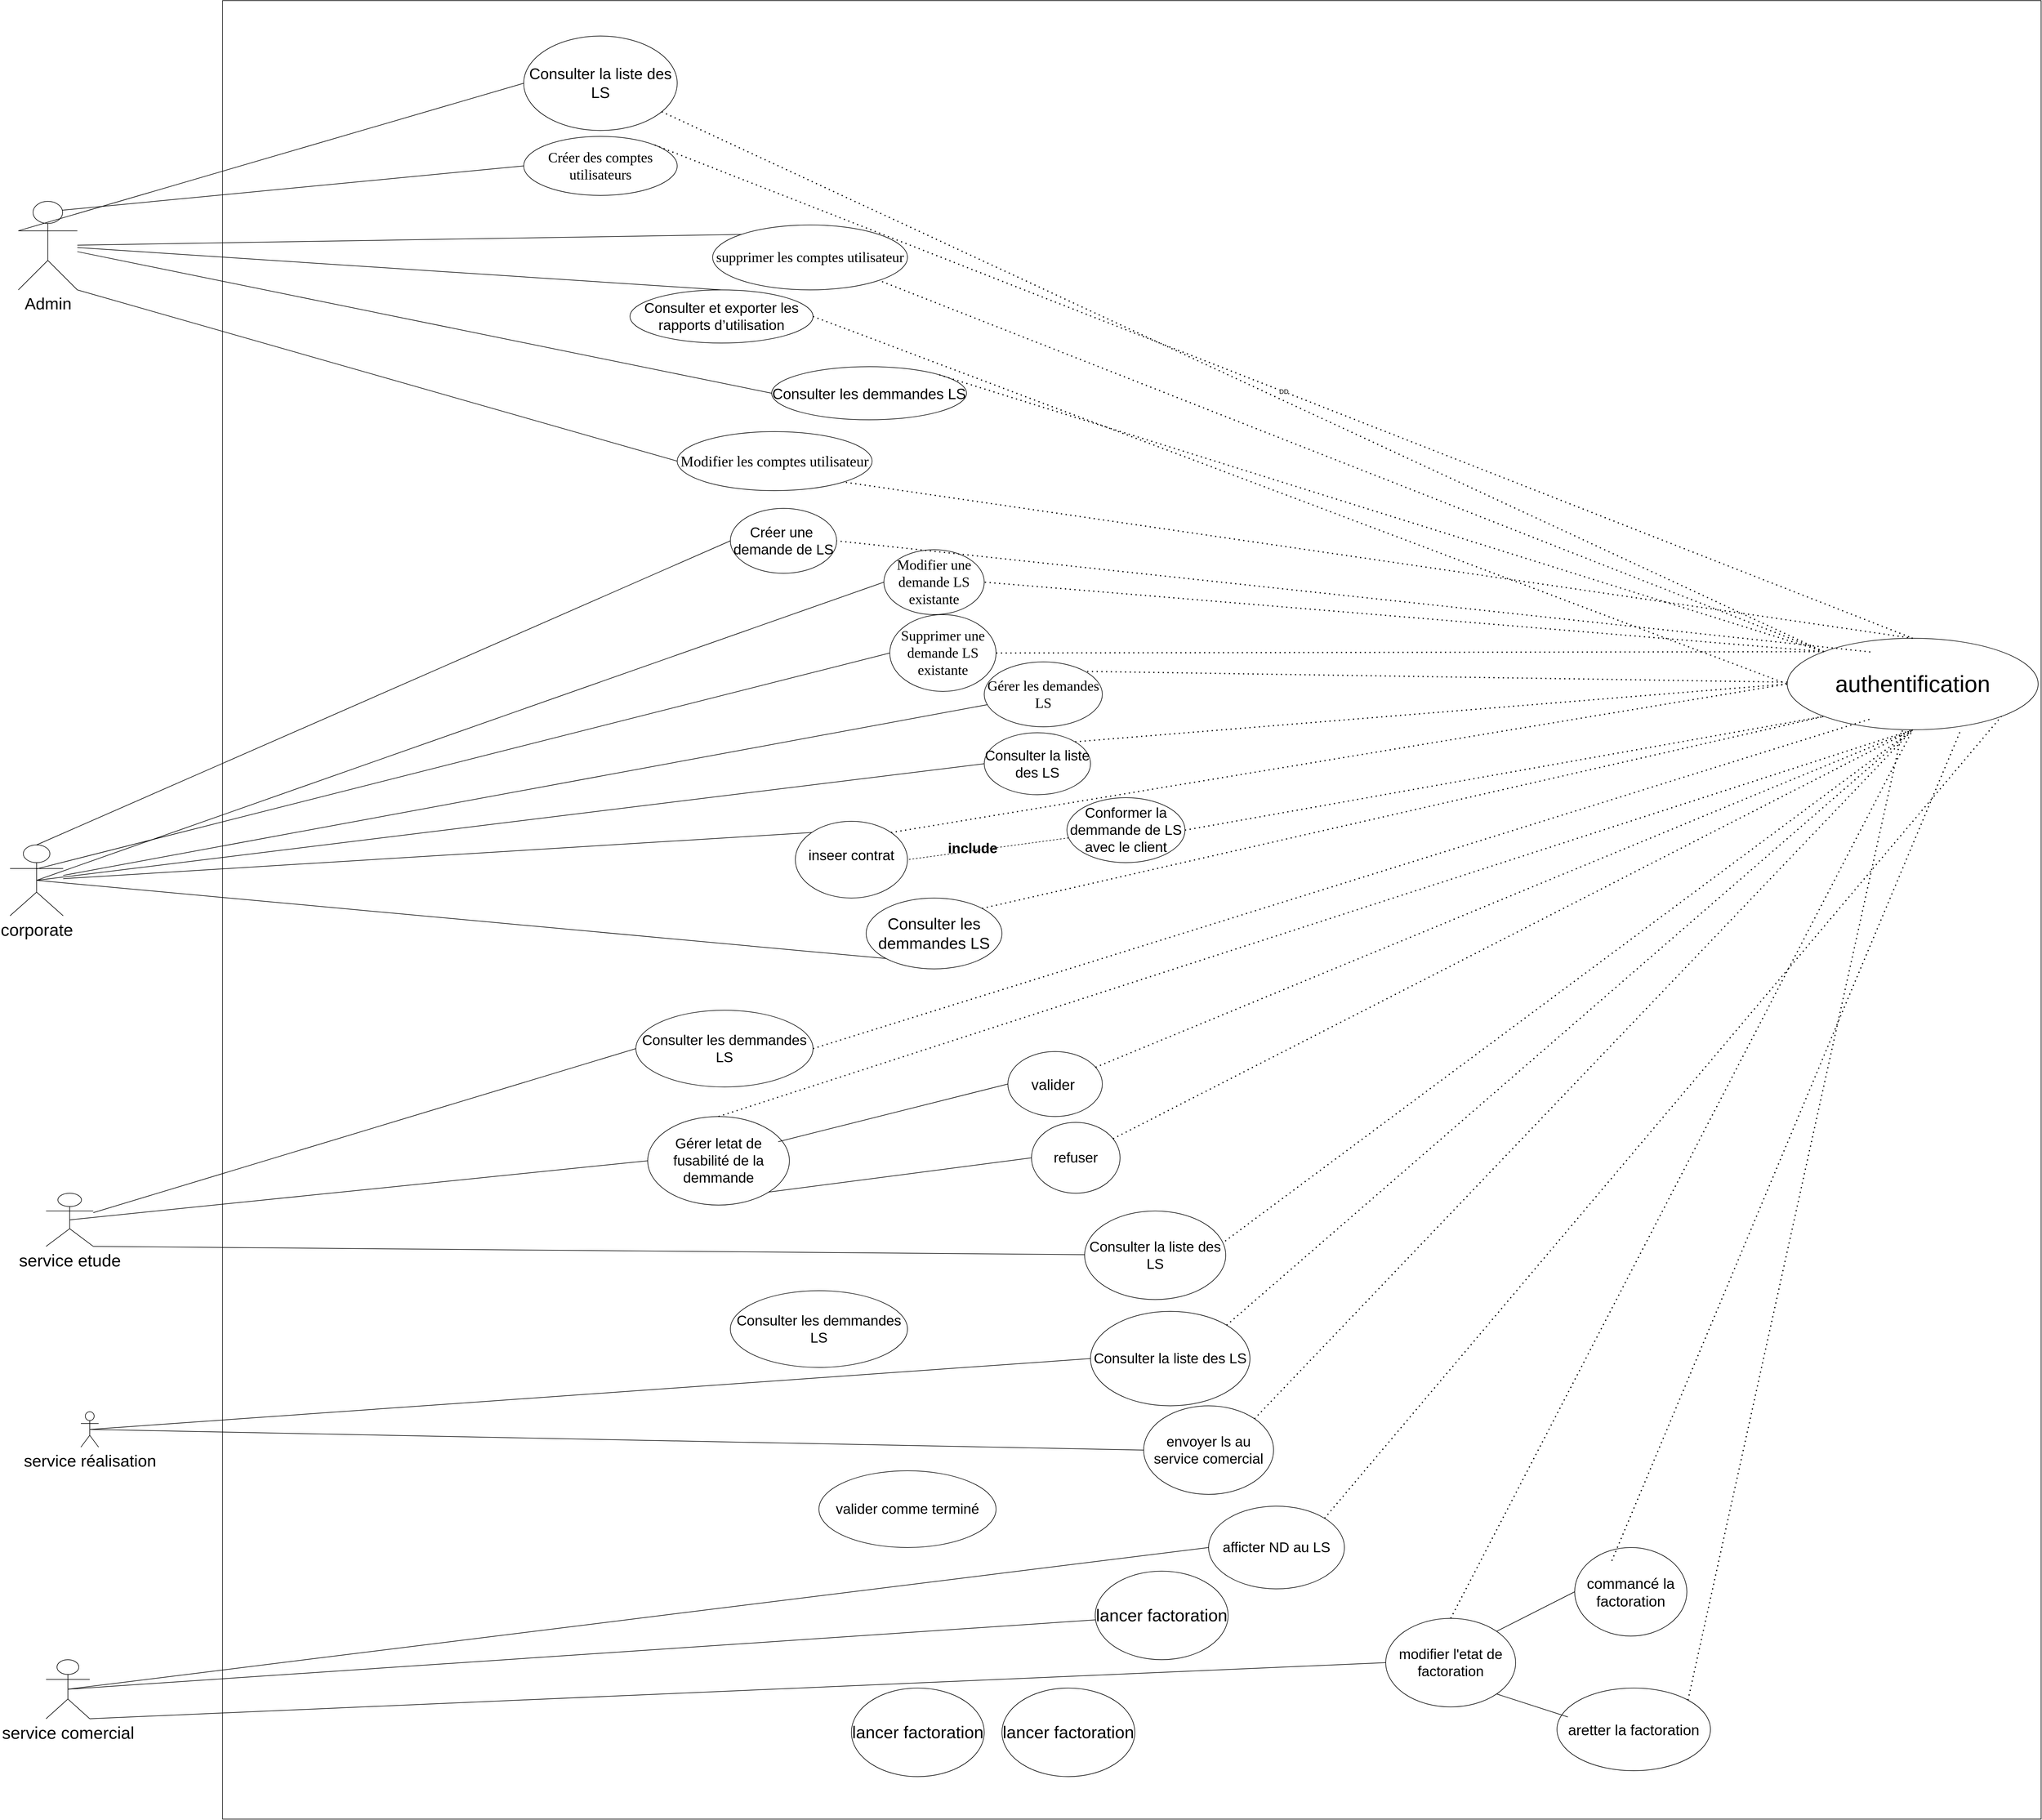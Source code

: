 <mxfile version="26.0.16">
  <diagram name="Page-1" id="A5Zg3xv37mGp3OrxOTRN">
    <mxGraphModel dx="5027" dy="3429" grid="1" gridSize="10" guides="1" tooltips="1" connect="1" arrows="1" fold="1" page="1" pageScale="1" pageWidth="827" pageHeight="1169" math="0" shadow="0">
      <root>
        <mxCell id="0" />
        <mxCell id="1" parent="0" />
        <mxCell id="xIapYy1KkTOoVHICdkQV-1" value="" style="whiteSpace=wrap;html=1;aspect=fixed;" vertex="1" parent="1">
          <mxGeometry x="-350" y="-660" width="3080" height="3080" as="geometry" />
        </mxCell>
        <mxCell id="xIapYy1KkTOoVHICdkQV-2" value="&lt;font style=&quot;font-size: 28px;&quot;&gt;Admin&lt;/font&gt;" style="shape=umlActor;verticalLabelPosition=bottom;verticalAlign=top;html=1;outlineConnect=0;" vertex="1" parent="1">
          <mxGeometry x="-696" y="-320" width="100" height="150" as="geometry" />
        </mxCell>
        <mxCell id="xIapYy1KkTOoVHICdkQV-3" value="&lt;span style=&quot;font-family: &amp;quot;Times New Roman&amp;quot;, serif;&quot;&gt;&lt;font style=&quot;font-size: 24px;&quot;&gt;Créer des comptes&lt;br&gt;utilisateurs&lt;/font&gt;&lt;/span&gt;" style="ellipse;whiteSpace=wrap;html=1;" vertex="1" parent="1">
          <mxGeometry x="160" y="-430" width="260" height="100" as="geometry" />
        </mxCell>
        <mxCell id="xIapYy1KkTOoVHICdkQV-4" value="&lt;span style=&quot;font-family: &amp;quot;Times New Roman&amp;quot;, serif;&quot;&gt;&lt;font style=&quot;font-size: 25px;&quot;&gt;Modifier les comptes utilisateur&lt;/font&gt;&lt;/span&gt;" style="ellipse;whiteSpace=wrap;html=1;" vertex="1" parent="1">
          <mxGeometry x="420" y="70" width="330" height="100" as="geometry" />
        </mxCell>
        <mxCell id="xIapYy1KkTOoVHICdkQV-5" value="&lt;font style=&quot;font-size: 27px;&quot;&gt;Consulter les demmandes LS&lt;/font&gt;" style="ellipse;whiteSpace=wrap;html=1;" vertex="1" parent="1">
          <mxGeometry x="740" y="860" width="230" height="120" as="geometry" />
        </mxCell>
        <mxCell id="xIapYy1KkTOoVHICdkQV-6" value="" style="endArrow=none;html=1;rounded=0;entryX=0;entryY=0.5;entryDx=0;entryDy=0;exitX=0.75;exitY=0.1;exitDx=0;exitDy=0;exitPerimeter=0;" edge="1" parent="1" source="xIapYy1KkTOoVHICdkQV-2" target="xIapYy1KkTOoVHICdkQV-3">
          <mxGeometry width="50" height="50" relative="1" as="geometry">
            <mxPoint x="90" y="70" as="sourcePoint" />
            <mxPoint x="140" y="20" as="targetPoint" />
          </mxGeometry>
        </mxCell>
        <mxCell id="xIapYy1KkTOoVHICdkQV-7" value="" style="endArrow=none;html=1;rounded=0;entryX=0;entryY=0.5;entryDx=0;entryDy=0;" edge="1" parent="1" source="xIapYy1KkTOoVHICdkQV-2" target="xIapYy1KkTOoVHICdkQV-60">
          <mxGeometry width="50" height="50" relative="1" as="geometry">
            <mxPoint x="90" y="80" as="sourcePoint" />
            <mxPoint x="140" y="30" as="targetPoint" />
            <Array as="points" />
          </mxGeometry>
        </mxCell>
        <mxCell id="xIapYy1KkTOoVHICdkQV-8" value="" style="endArrow=none;html=1;rounded=0;entryX=0;entryY=0.5;entryDx=0;entryDy=0;exitX=1;exitY=1;exitDx=0;exitDy=0;exitPerimeter=0;" edge="1" parent="1" source="xIapYy1KkTOoVHICdkQV-2" target="xIapYy1KkTOoVHICdkQV-4">
          <mxGeometry width="50" height="50" relative="1" as="geometry">
            <mxPoint x="90" y="100" as="sourcePoint" />
            <mxPoint x="140" y="50" as="targetPoint" />
          </mxGeometry>
        </mxCell>
        <mxCell id="xIapYy1KkTOoVHICdkQV-9" value="&lt;font style=&quot;font-size: 29px;&quot;&gt;corporate&lt;/font&gt;" style="shape=umlActor;verticalLabelPosition=bottom;verticalAlign=top;html=1;outlineConnect=0;" vertex="1" parent="1">
          <mxGeometry x="-710" y="770" width="90" height="120" as="geometry" />
        </mxCell>
        <mxCell id="xIapYy1KkTOoVHICdkQV-10" value="&lt;p class=&quot;MsoNormal&quot;&gt;&lt;font style=&quot;font-size: 24px;&quot;&gt;Créer une&amp;nbsp; demande de LS&lt;/font&gt;&lt;span style=&quot;font-size: 14pt;&quot;&gt;&lt;/span&gt;&lt;/p&gt;" style="ellipse;whiteSpace=wrap;html=1;" vertex="1" parent="1">
          <mxGeometry x="510" y="200" width="180" height="110" as="geometry" />
        </mxCell>
        <mxCell id="xIapYy1KkTOoVHICdkQV-11" value="&lt;p class=&quot;MsoNormal&quot;&gt;&lt;span style=&quot;font-family: &amp;quot;Times New Roman&amp;quot;, serif;&quot;&gt;&lt;font style=&quot;font-size: 24px;&quot;&gt;Modifier une demande LS existante&lt;/font&gt;&lt;/span&gt;&lt;/p&gt;" style="ellipse;whiteSpace=wrap;html=1;" vertex="1" parent="1">
          <mxGeometry x="770" y="270" width="170" height="110" as="geometry" />
        </mxCell>
        <mxCell id="xIapYy1KkTOoVHICdkQV-12" value="&lt;p class=&quot;MsoNormal&quot;&gt;&lt;span style=&quot;font-family: &amp;quot;Times New Roman&amp;quot;, serif;&quot;&gt;&lt;font style=&quot;font-size: 24px;&quot;&gt;Supprimer une demande LS existante&lt;/font&gt;&lt;/span&gt;&lt;/p&gt;" style="ellipse;whiteSpace=wrap;html=1;" vertex="1" parent="1">
          <mxGeometry x="780" y="380" width="180" height="130" as="geometry" />
        </mxCell>
        <mxCell id="xIapYy1KkTOoVHICdkQV-13" value="" style="endArrow=none;html=1;rounded=0;entryX=0;entryY=0.5;entryDx=0;entryDy=0;exitX=0.5;exitY=0;exitDx=0;exitDy=0;exitPerimeter=0;" edge="1" parent="1" source="xIapYy1KkTOoVHICdkQV-9" target="xIapYy1KkTOoVHICdkQV-10">
          <mxGeometry width="50" height="50" relative="1" as="geometry">
            <mxPoint x="70" y="-170" as="sourcePoint" />
            <mxPoint x="120" y="-220" as="targetPoint" />
          </mxGeometry>
        </mxCell>
        <mxCell id="xIapYy1KkTOoVHICdkQV-14" value="" style="endArrow=none;html=1;rounded=0;entryX=0;entryY=0.5;entryDx=0;entryDy=0;exitX=0.493;exitY=0.34;exitDx=0;exitDy=0;exitPerimeter=0;" edge="1" parent="1" source="xIapYy1KkTOoVHICdkQV-9" target="xIapYy1KkTOoVHICdkQV-12">
          <mxGeometry width="50" height="50" relative="1" as="geometry">
            <mxPoint x="70" y="-130" as="sourcePoint" />
            <mxPoint x="120" y="-180" as="targetPoint" />
          </mxGeometry>
        </mxCell>
        <mxCell id="xIapYy1KkTOoVHICdkQV-15" value="" style="endArrow=none;html=1;rounded=0;entryX=0;entryY=0.5;entryDx=0;entryDy=0;exitX=0.5;exitY=0.5;exitDx=0;exitDy=0;exitPerimeter=0;" edge="1" parent="1" source="xIapYy1KkTOoVHICdkQV-9" target="xIapYy1KkTOoVHICdkQV-11">
          <mxGeometry width="50" height="50" relative="1" as="geometry">
            <mxPoint x="70" y="-120" as="sourcePoint" />
            <mxPoint x="120" y="-170" as="targetPoint" />
          </mxGeometry>
        </mxCell>
        <mxCell id="xIapYy1KkTOoVHICdkQV-16" value="&lt;font style=&quot;font-size: 24px;&quot;&gt;Conformer la demmande de LS avec le client&lt;/font&gt;" style="ellipse;whiteSpace=wrap;html=1;" vertex="1" parent="1">
          <mxGeometry x="1080" y="690" width="200" height="110" as="geometry" />
        </mxCell>
        <mxCell id="xIapYy1KkTOoVHICdkQV-17" value="" style="endArrow=none;html=1;rounded=0;entryX=0;entryY=0;entryDx=0;entryDy=0;" edge="1" parent="1" source="xIapYy1KkTOoVHICdkQV-9" target="xIapYy1KkTOoVHICdkQV-30">
          <mxGeometry width="50" height="50" relative="1" as="geometry">
            <mxPoint x="80" y="-110" as="sourcePoint" />
            <mxPoint x="130" y="-160" as="targetPoint" />
          </mxGeometry>
        </mxCell>
        <mxCell id="xIapYy1KkTOoVHICdkQV-18" value="&lt;span style=&quot;font-family: &amp;quot;Times New Roman&amp;quot;, serif;&quot;&gt;&lt;font style=&quot;&quot;&gt;&lt;font style=&quot;font-size: 24px;&quot;&gt;Gérer les demandes LS&lt;/font&gt;&lt;br&gt;&lt;/font&gt;&lt;/span&gt;" style="ellipse;whiteSpace=wrap;html=1;" vertex="1" parent="1">
          <mxGeometry x="940" y="460" width="200" height="110" as="geometry" />
        </mxCell>
        <mxCell id="xIapYy1KkTOoVHICdkQV-19" value="" style="endArrow=none;html=1;rounded=0;" edge="1" parent="1" source="xIapYy1KkTOoVHICdkQV-9" target="xIapYy1KkTOoVHICdkQV-18">
          <mxGeometry width="50" height="50" relative="1" as="geometry">
            <mxPoint x="330" y="-90" as="sourcePoint" />
            <mxPoint x="380" y="-140" as="targetPoint" />
          </mxGeometry>
        </mxCell>
        <mxCell id="xIapYy1KkTOoVHICdkQV-20" value="&lt;span style=&quot;font-family: &amp;quot;Times New Roman&amp;quot;, serif;&quot;&gt;&lt;font style=&quot;font-size: 24px;&quot;&gt;supprimer les comptes utilisateur&lt;/font&gt;&lt;/span&gt;" style="ellipse;whiteSpace=wrap;html=1;" vertex="1" parent="1">
          <mxGeometry x="480" y="-280" width="330" height="110" as="geometry" />
        </mxCell>
        <mxCell id="xIapYy1KkTOoVHICdkQV-21" value="&lt;font style=&quot;font-size: 24px;&quot;&gt;Consulter et exporter les rapports d’utilisation&lt;/font&gt;" style="ellipse;whiteSpace=wrap;html=1;direction=south;" vertex="1" parent="1">
          <mxGeometry x="340" y="-170" width="310" height="90" as="geometry" />
        </mxCell>
        <mxCell id="xIapYy1KkTOoVHICdkQV-22" value="" style="endArrow=none;html=1;rounded=0;entryX=0;entryY=0.5;entryDx=0;entryDy=0;" edge="1" parent="1" source="xIapYy1KkTOoVHICdkQV-2" target="xIapYy1KkTOoVHICdkQV-21">
          <mxGeometry width="50" height="50" relative="1" as="geometry">
            <mxPoint x="340" y="-20" as="sourcePoint" />
            <mxPoint x="390" y="-70" as="targetPoint" />
          </mxGeometry>
        </mxCell>
        <mxCell id="xIapYy1KkTOoVHICdkQV-23" value="" style="endArrow=none;html=1;rounded=0;entryX=0;entryY=0;entryDx=0;entryDy=0;" edge="1" parent="1" source="xIapYy1KkTOoVHICdkQV-2" target="xIapYy1KkTOoVHICdkQV-20">
          <mxGeometry width="50" height="50" relative="1" as="geometry">
            <mxPoint x="340" y="-20" as="sourcePoint" />
            <mxPoint x="390" y="-70" as="targetPoint" />
          </mxGeometry>
        </mxCell>
        <mxCell id="xIapYy1KkTOoVHICdkQV-24" value="&lt;font style=&quot;font-size: 24px;&quot;&gt;Consulter la liste des LS&lt;/font&gt;" style="ellipse;whiteSpace=wrap;html=1;" vertex="1" parent="1">
          <mxGeometry x="940" y="580" width="180" height="105" as="geometry" />
        </mxCell>
        <mxCell id="xIapYy1KkTOoVHICdkQV-25" value="" style="endArrow=none;html=1;rounded=0;exitX=0.5;exitY=0.5;exitDx=0;exitDy=0;exitPerimeter=0;entryX=0;entryY=0.5;entryDx=0;entryDy=0;" edge="1" parent="1" source="xIapYy1KkTOoVHICdkQV-9" target="xIapYy1KkTOoVHICdkQV-24">
          <mxGeometry width="50" height="50" relative="1" as="geometry">
            <mxPoint x="430" y="130" as="sourcePoint" />
            <mxPoint x="667.574" y="321.716" as="targetPoint" />
          </mxGeometry>
        </mxCell>
        <mxCell id="xIapYy1KkTOoVHICdkQV-26" value="&lt;font style=&quot;font-size: 29px;&quot;&gt;service etude&lt;/font&gt;" style="shape=umlActor;verticalLabelPosition=bottom;verticalAlign=top;html=1;outlineConnect=0;" vertex="1" parent="1">
          <mxGeometry x="-649" y="1360" width="80" height="90" as="geometry" />
        </mxCell>
        <mxCell id="xIapYy1KkTOoVHICdkQV-27" value="" style="endArrow=none;html=1;rounded=0;exitX=1;exitY=1;exitDx=0;exitDy=0;exitPerimeter=0;" edge="1" parent="1" source="xIapYy1KkTOoVHICdkQV-26" target="xIapYy1KkTOoVHICdkQV-56">
          <mxGeometry width="50" height="50" relative="1" as="geometry">
            <mxPoint x="90" y="440" as="sourcePoint" />
            <mxPoint x="650" y="350" as="targetPoint" />
            <Array as="points" />
          </mxGeometry>
        </mxCell>
        <mxCell id="xIapYy1KkTOoVHICdkQV-28" value="" style="endArrow=none;html=1;rounded=0;exitX=0.5;exitY=0.5;exitDx=0;exitDy=0;exitPerimeter=0;entryX=0;entryY=1;entryDx=0;entryDy=0;" edge="1" parent="1" source="xIapYy1KkTOoVHICdkQV-9" target="xIapYy1KkTOoVHICdkQV-5">
          <mxGeometry width="50" height="50" relative="1" as="geometry">
            <mxPoint x="470" y="210" as="sourcePoint" />
            <mxPoint x="520" y="160" as="targetPoint" />
          </mxGeometry>
        </mxCell>
        <mxCell id="xIapYy1KkTOoVHICdkQV-29" value="" style="endArrow=none;html=1;rounded=0;entryX=0;entryY=0.5;entryDx=0;entryDy=0;" edge="1" parent="1" source="xIapYy1KkTOoVHICdkQV-26" target="xIapYy1KkTOoVHICdkQV-59">
          <mxGeometry width="50" height="50" relative="1" as="geometry">
            <mxPoint x="730" y="390" as="sourcePoint" />
            <mxPoint x="780" y="340" as="targetPoint" />
          </mxGeometry>
        </mxCell>
        <mxCell id="xIapYy1KkTOoVHICdkQV-30" value="&lt;font style=&quot;font-size: 24px;&quot;&gt;inseer contrat&lt;/font&gt;&lt;div&gt;&lt;br&gt;&lt;/div&gt;" style="ellipse;whiteSpace=wrap;html=1;" vertex="1" parent="1">
          <mxGeometry x="620" y="730" width="190" height="130" as="geometry" />
        </mxCell>
        <mxCell id="xIapYy1KkTOoVHICdkQV-31" value="" style="endArrow=none;dashed=1;html=1;rounded=0;entryX=1;entryY=0.5;entryDx=0;entryDy=0;entryPerimeter=0;" edge="1" parent="1" source="xIapYy1KkTOoVHICdkQV-16" target="xIapYy1KkTOoVHICdkQV-30">
          <mxGeometry width="50" height="50" relative="1" as="geometry">
            <mxPoint x="730" y="170" as="sourcePoint" />
            <mxPoint x="510" y="220" as="targetPoint" />
          </mxGeometry>
        </mxCell>
        <mxCell id="xIapYy1KkTOoVHICdkQV-32" value="&lt;font style=&quot;font-size: 24px;&quot;&gt;Gérer letat de fusabilité de la demmande&lt;/font&gt;" style="ellipse;whiteSpace=wrap;html=1;" vertex="1" parent="1">
          <mxGeometry x="370" y="1230" width="240" height="150" as="geometry" />
        </mxCell>
        <mxCell id="xIapYy1KkTOoVHICdkQV-33" value="" style="endArrow=none;html=1;rounded=0;exitX=0.5;exitY=0.5;exitDx=0;exitDy=0;exitPerimeter=0;entryX=0;entryY=0.5;entryDx=0;entryDy=0;" edge="1" parent="1" source="xIapYy1KkTOoVHICdkQV-26" target="xIapYy1KkTOoVHICdkQV-32">
          <mxGeometry width="50" height="50" relative="1" as="geometry">
            <mxPoint x="510" y="530" as="sourcePoint" />
            <mxPoint x="560" y="480" as="targetPoint" />
            <Array as="points" />
          </mxGeometry>
        </mxCell>
        <mxCell id="xIapYy1KkTOoVHICdkQV-34" value="&lt;font style=&quot;font-size: 25px;&quot;&gt;valider&amp;nbsp;&lt;/font&gt;" style="ellipse;whiteSpace=wrap;html=1;" vertex="1" parent="1">
          <mxGeometry x="980" y="1120" width="160" height="110" as="geometry" />
        </mxCell>
        <mxCell id="xIapYy1KkTOoVHICdkQV-35" value="&lt;font style=&quot;font-size: 24px;&quot;&gt;refuser&lt;/font&gt;" style="ellipse;whiteSpace=wrap;html=1;" vertex="1" parent="1">
          <mxGeometry x="1020" y="1240" width="150" height="120" as="geometry" />
        </mxCell>
        <mxCell id="xIapYy1KkTOoVHICdkQV-36" value="" style="endArrow=none;html=1;rounded=0;exitX=0.921;exitY=0.285;exitDx=0;exitDy=0;exitPerimeter=0;entryX=0;entryY=0.5;entryDx=0;entryDy=0;" edge="1" parent="1" source="xIapYy1KkTOoVHICdkQV-32" target="xIapYy1KkTOoVHICdkQV-34">
          <mxGeometry width="50" height="50" relative="1" as="geometry">
            <mxPoint x="510" y="530" as="sourcePoint" />
            <mxPoint x="560" y="480" as="targetPoint" />
          </mxGeometry>
        </mxCell>
        <mxCell id="xIapYy1KkTOoVHICdkQV-37" value="" style="endArrow=none;html=1;rounded=0;entryX=1;entryY=1;entryDx=0;entryDy=0;exitX=0;exitY=0.5;exitDx=0;exitDy=0;" edge="1" parent="1" source="xIapYy1KkTOoVHICdkQV-35" target="xIapYy1KkTOoVHICdkQV-32">
          <mxGeometry width="50" height="50" relative="1" as="geometry">
            <mxPoint x="510" y="530" as="sourcePoint" />
            <mxPoint x="560" y="480" as="targetPoint" />
          </mxGeometry>
        </mxCell>
        <mxCell id="xIapYy1KkTOoVHICdkQV-38" value="&lt;font style=&quot;font-size: 28px;&quot;&gt;service réalisation&lt;/font&gt;" style="shape=umlActor;verticalLabelPosition=bottom;verticalAlign=top;html=1;outlineConnect=0;" vertex="1" parent="1">
          <mxGeometry x="-590" y="1730" width="30" height="60" as="geometry" />
        </mxCell>
        <mxCell id="xIapYy1KkTOoVHICdkQV-39" value="include&lt;div&gt;&lt;br&gt;&lt;/div&gt;" style="text;strokeColor=none;fillColor=none;html=1;fontSize=24;fontStyle=1;verticalAlign=middle;align=center;" vertex="1" parent="1">
          <mxGeometry x="870" y="770" width="100" height="40" as="geometry" />
        </mxCell>
        <mxCell id="xIapYy1KkTOoVHICdkQV-40" value="&lt;font style=&quot;font-size: 24px;&quot;&gt;envoyer ls au service comercial&lt;/font&gt;" style="ellipse;whiteSpace=wrap;html=1;" vertex="1" parent="1">
          <mxGeometry x="1210" y="1720" width="220" height="150" as="geometry" />
        </mxCell>
        <mxCell id="xIapYy1KkTOoVHICdkQV-41" value="" style="endArrow=none;html=1;rounded=0;exitX=0.5;exitY=0.5;exitDx=0;exitDy=0;exitPerimeter=0;entryX=0;entryY=0.5;entryDx=0;entryDy=0;" edge="1" parent="1" source="xIapYy1KkTOoVHICdkQV-38" target="xIapYy1KkTOoVHICdkQV-40">
          <mxGeometry width="50" height="50" relative="1" as="geometry">
            <mxPoint x="490" y="960" as="sourcePoint" />
            <mxPoint x="540" y="910" as="targetPoint" />
          </mxGeometry>
        </mxCell>
        <mxCell id="xIapYy1KkTOoVHICdkQV-42" value="&lt;font style=&quot;font-size: 29px;&quot;&gt;service comercial&lt;/font&gt;" style="shape=umlActor;verticalLabelPosition=bottom;verticalAlign=top;html=1;outlineConnect=0;" vertex="1" parent="1">
          <mxGeometry x="-649" y="2150" width="74" height="100" as="geometry" />
        </mxCell>
        <mxCell id="xIapYy1KkTOoVHICdkQV-43" value="&lt;font style=&quot;font-size: 24px;&quot;&gt;afficter ND au LS&lt;/font&gt;" style="ellipse;whiteSpace=wrap;html=1;" vertex="1" parent="1">
          <mxGeometry x="1320" y="1890" width="230" height="140" as="geometry" />
        </mxCell>
        <mxCell id="xIapYy1KkTOoVHICdkQV-44" value="" style="endArrow=none;html=1;rounded=0;exitX=0.5;exitY=0.5;exitDx=0;exitDy=0;exitPerimeter=0;entryX=0;entryY=0.5;entryDx=0;entryDy=0;" edge="1" parent="1" source="xIapYy1KkTOoVHICdkQV-42" target="xIapYy1KkTOoVHICdkQV-43">
          <mxGeometry width="50" height="50" relative="1" as="geometry">
            <mxPoint x="490" y="960" as="sourcePoint" />
            <mxPoint x="540" y="910" as="targetPoint" />
          </mxGeometry>
        </mxCell>
        <mxCell id="xIapYy1KkTOoVHICdkQV-45" value="&lt;font style=&quot;font-size: 24px;&quot;&gt;modifier l&#39;etat de factoration&lt;/font&gt;" style="ellipse;whiteSpace=wrap;html=1;" vertex="1" parent="1">
          <mxGeometry x="1620" y="2080" width="220" height="150" as="geometry" />
        </mxCell>
        <mxCell id="xIapYy1KkTOoVHICdkQV-46" value="" style="endArrow=none;html=1;rounded=0;exitX=1;exitY=1;exitDx=0;exitDy=0;exitPerimeter=0;entryX=0;entryY=0.5;entryDx=0;entryDy=0;" edge="1" parent="1" source="xIapYy1KkTOoVHICdkQV-42" target="xIapYy1KkTOoVHICdkQV-45">
          <mxGeometry width="50" height="50" relative="1" as="geometry">
            <mxPoint x="490" y="960" as="sourcePoint" />
            <mxPoint x="540" y="910" as="targetPoint" />
          </mxGeometry>
        </mxCell>
        <mxCell id="xIapYy1KkTOoVHICdkQV-47" value="&lt;font style=&quot;font-size: 25px;&quot;&gt;commancé la factoration&lt;/font&gt;" style="ellipse;whiteSpace=wrap;html=1;" vertex="1" parent="1">
          <mxGeometry x="1940" y="1960" width="190" height="150" as="geometry" />
        </mxCell>
        <mxCell id="xIapYy1KkTOoVHICdkQV-48" value="&lt;font style=&quot;font-size: 25px;&quot;&gt;aretter la factoration&lt;/font&gt;" style="ellipse;whiteSpace=wrap;html=1;" vertex="1" parent="1">
          <mxGeometry x="1910" y="2198" width="260" height="140" as="geometry" />
        </mxCell>
        <mxCell id="xIapYy1KkTOoVHICdkQV-49" value="" style="endArrow=none;html=1;rounded=0;entryX=0;entryY=0.5;entryDx=0;entryDy=0;exitX=1;exitY=0;exitDx=0;exitDy=0;" edge="1" parent="1" source="xIapYy1KkTOoVHICdkQV-45" target="xIapYy1KkTOoVHICdkQV-47">
          <mxGeometry width="50" height="50" relative="1" as="geometry">
            <mxPoint x="490" y="960" as="sourcePoint" />
            <mxPoint x="540" y="910" as="targetPoint" />
          </mxGeometry>
        </mxCell>
        <mxCell id="xIapYy1KkTOoVHICdkQV-50" value="" style="endArrow=none;html=1;rounded=0;entryX=0.071;entryY=0.35;entryDx=0;entryDy=0;entryPerimeter=0;exitX=1;exitY=1;exitDx=0;exitDy=0;" edge="1" parent="1" source="xIapYy1KkTOoVHICdkQV-45" target="xIapYy1KkTOoVHICdkQV-48">
          <mxGeometry width="50" height="50" relative="1" as="geometry">
            <mxPoint x="490" y="960" as="sourcePoint" />
            <mxPoint x="540" y="910" as="targetPoint" />
          </mxGeometry>
        </mxCell>
        <mxCell id="xIapYy1KkTOoVHICdkQV-51" value="&lt;font style=&quot;font-size: 39px;&quot;&gt;authentification&lt;/font&gt;" style="ellipse;whiteSpace=wrap;html=1;" vertex="1" parent="1">
          <mxGeometry x="2300" y="420" width="425" height="155" as="geometry" />
        </mxCell>
        <mxCell id="xIapYy1KkTOoVHICdkQV-52" value="DD" style="endArrow=none;dashed=1;html=1;dashPattern=1 3;strokeWidth=2;rounded=0;entryX=0.5;entryY=0;entryDx=0;entryDy=0;exitX=1;exitY=0;exitDx=0;exitDy=0;" edge="1" parent="1" source="xIapYy1KkTOoVHICdkQV-3" target="xIapYy1KkTOoVHICdkQV-51">
          <mxGeometry width="50" height="50" relative="1" as="geometry">
            <mxPoint x="1220" y="800" as="sourcePoint" />
            <mxPoint x="1270" y="750" as="targetPoint" />
          </mxGeometry>
        </mxCell>
        <mxCell id="xIapYy1KkTOoVHICdkQV-53" value="" style="endArrow=none;dashed=1;html=1;dashPattern=1 3;strokeWidth=2;rounded=0;entryX=0;entryY=0.5;entryDx=0;entryDy=0;exitX=0.5;exitY=0;exitDx=0;exitDy=0;" edge="1" parent="1" source="xIapYy1KkTOoVHICdkQV-21" target="xIapYy1KkTOoVHICdkQV-51">
          <mxGeometry width="50" height="50" relative="1" as="geometry">
            <mxPoint x="1220" y="800" as="sourcePoint" />
            <mxPoint x="1270" y="750" as="targetPoint" />
          </mxGeometry>
        </mxCell>
        <mxCell id="xIapYy1KkTOoVHICdkQV-54" value="&lt;font style=&quot;font-size: 24px;&quot;&gt;Consulter la liste des LS&lt;/font&gt;" style="ellipse;whiteSpace=wrap;html=1;" vertex="1" parent="1">
          <mxGeometry x="1120" y="1560" width="270" height="160" as="geometry" />
        </mxCell>
        <mxCell id="xIapYy1KkTOoVHICdkQV-55" value="" style="endArrow=none;html=1;rounded=0;exitX=0.5;exitY=0.5;exitDx=0;exitDy=0;exitPerimeter=0;entryX=0;entryY=0.5;entryDx=0;entryDy=0;" edge="1" parent="1" source="xIapYy1KkTOoVHICdkQV-38" target="xIapYy1KkTOoVHICdkQV-54">
          <mxGeometry width="50" height="50" relative="1" as="geometry">
            <mxPoint x="-200" y="1040" as="sourcePoint" />
            <mxPoint x="640" y="1070" as="targetPoint" />
          </mxGeometry>
        </mxCell>
        <mxCell id="xIapYy1KkTOoVHICdkQV-56" value="&lt;font style=&quot;font-size: 24px;&quot;&gt;Consulter la liste des LS&lt;/font&gt;" style="ellipse;whiteSpace=wrap;html=1;" vertex="1" parent="1">
          <mxGeometry x="1110" y="1390" width="239" height="150" as="geometry" />
        </mxCell>
        <mxCell id="xIapYy1KkTOoVHICdkQV-57" value="&lt;font style=&quot;font-size: 26px;&quot;&gt;Consulter la liste des LS&lt;/font&gt;" style="ellipse;whiteSpace=wrap;html=1;" vertex="1" parent="1">
          <mxGeometry x="160" y="-600" width="260" height="160" as="geometry" />
        </mxCell>
        <mxCell id="xIapYy1KkTOoVHICdkQV-58" value="" style="endArrow=none;html=1;rounded=0;entryX=0;entryY=0.5;entryDx=0;entryDy=0;exitX=0;exitY=0.333;exitDx=0;exitDy=0;exitPerimeter=0;" edge="1" parent="1" source="xIapYy1KkTOoVHICdkQV-2" target="xIapYy1KkTOoVHICdkQV-57">
          <mxGeometry width="50" height="50" relative="1" as="geometry">
            <mxPoint x="-107" y="-304" as="sourcePoint" />
            <mxPoint x="430" y="-305" as="targetPoint" />
          </mxGeometry>
        </mxCell>
        <mxCell id="xIapYy1KkTOoVHICdkQV-59" value="&lt;font style=&quot;font-size: 24px;&quot;&gt;Consulter les demmandes LS&lt;/font&gt;" style="ellipse;whiteSpace=wrap;html=1;" vertex="1" parent="1">
          <mxGeometry x="350" y="1050" width="300" height="130" as="geometry" />
        </mxCell>
        <mxCell id="xIapYy1KkTOoVHICdkQV-60" value="&lt;font style=&quot;font-size: 25px;&quot;&gt;Consulter les demmandes LS&lt;/font&gt;" style="ellipse;whiteSpace=wrap;html=1;" vertex="1" parent="1">
          <mxGeometry x="580" y="-40" width="330" height="90" as="geometry" />
        </mxCell>
        <mxCell id="xIapYy1KkTOoVHICdkQV-61" value="" style="endArrow=none;dashed=1;html=1;dashPattern=1 3;strokeWidth=2;rounded=0;entryX=0;entryY=0;entryDx=0;entryDy=0;" edge="1" parent="1" source="xIapYy1KkTOoVHICdkQV-57" target="xIapYy1KkTOoVHICdkQV-51">
          <mxGeometry width="50" height="50" relative="1" as="geometry">
            <mxPoint x="1040" y="530" as="sourcePoint" />
            <mxPoint x="1090" y="480" as="targetPoint" />
          </mxGeometry>
        </mxCell>
        <mxCell id="xIapYy1KkTOoVHICdkQV-62" value="" style="endArrow=none;dashed=1;html=1;dashPattern=1 3;strokeWidth=2;rounded=0;entryX=1;entryY=1;entryDx=0;entryDy=0;exitX=0;exitY=0;exitDx=0;exitDy=0;" edge="1" parent="1" source="xIapYy1KkTOoVHICdkQV-51" target="xIapYy1KkTOoVHICdkQV-20">
          <mxGeometry width="50" height="50" relative="1" as="geometry">
            <mxPoint x="1140" y="300" as="sourcePoint" />
            <mxPoint x="1190" y="250" as="targetPoint" />
          </mxGeometry>
        </mxCell>
        <mxCell id="xIapYy1KkTOoVHICdkQV-63" value="" style="endArrow=none;dashed=1;html=1;dashPattern=1 3;strokeWidth=2;rounded=0;entryX=1;entryY=0;entryDx=0;entryDy=0;exitX=0;exitY=0;exitDx=0;exitDy=0;" edge="1" parent="1" source="xIapYy1KkTOoVHICdkQV-51" target="xIapYy1KkTOoVHICdkQV-60">
          <mxGeometry width="50" height="50" relative="1" as="geometry">
            <mxPoint x="1140" y="300" as="sourcePoint" />
            <mxPoint x="1190" y="250" as="targetPoint" />
          </mxGeometry>
        </mxCell>
        <mxCell id="xIapYy1KkTOoVHICdkQV-64" value="" style="endArrow=none;dashed=1;html=1;dashPattern=1 3;strokeWidth=2;rounded=0;entryX=1;entryY=1;entryDx=0;entryDy=0;exitX=0.5;exitY=0;exitDx=0;exitDy=0;" edge="1" parent="1" source="xIapYy1KkTOoVHICdkQV-51" target="xIapYy1KkTOoVHICdkQV-4">
          <mxGeometry width="50" height="50" relative="1" as="geometry">
            <mxPoint x="1140" y="300" as="sourcePoint" />
            <mxPoint x="1190" y="250" as="targetPoint" />
          </mxGeometry>
        </mxCell>
        <mxCell id="xIapYy1KkTOoVHICdkQV-65" value="" style="endArrow=none;dashed=1;html=1;dashPattern=1 3;strokeWidth=2;rounded=0;entryX=1;entryY=0.5;entryDx=0;entryDy=0;exitX=0.331;exitY=0.15;exitDx=0;exitDy=0;exitPerimeter=0;" edge="1" parent="1" source="xIapYy1KkTOoVHICdkQV-51" target="xIapYy1KkTOoVHICdkQV-10">
          <mxGeometry width="50" height="50" relative="1" as="geometry">
            <mxPoint x="1140" y="300" as="sourcePoint" />
            <mxPoint x="1190" y="250" as="targetPoint" />
          </mxGeometry>
        </mxCell>
        <mxCell id="xIapYy1KkTOoVHICdkQV-66" value="" style="endArrow=none;dashed=1;html=1;dashPattern=1 3;strokeWidth=2;rounded=0;entryX=1;entryY=0.5;entryDx=0;entryDy=0;exitX=0;exitY=0;exitDx=0;exitDy=0;" edge="1" parent="1" source="xIapYy1KkTOoVHICdkQV-51" target="xIapYy1KkTOoVHICdkQV-11">
          <mxGeometry width="50" height="50" relative="1" as="geometry">
            <mxPoint x="1140" y="300" as="sourcePoint" />
            <mxPoint x="1190" y="250" as="targetPoint" />
          </mxGeometry>
        </mxCell>
        <mxCell id="xIapYy1KkTOoVHICdkQV-67" value="" style="endArrow=none;dashed=1;html=1;dashPattern=1 3;strokeWidth=2;rounded=0;entryX=1;entryY=0.5;entryDx=0;entryDy=0;exitX=0;exitY=0;exitDx=0;exitDy=0;" edge="1" parent="1" source="xIapYy1KkTOoVHICdkQV-51" target="xIapYy1KkTOoVHICdkQV-12">
          <mxGeometry width="50" height="50" relative="1" as="geometry">
            <mxPoint x="1140" y="300" as="sourcePoint" />
            <mxPoint x="1190" y="250" as="targetPoint" />
          </mxGeometry>
        </mxCell>
        <mxCell id="xIapYy1KkTOoVHICdkQV-68" value="" style="endArrow=none;dashed=1;html=1;dashPattern=1 3;strokeWidth=2;rounded=0;entryX=1;entryY=0;entryDx=0;entryDy=0;" edge="1" parent="1" source="xIapYy1KkTOoVHICdkQV-51" target="xIapYy1KkTOoVHICdkQV-18">
          <mxGeometry width="50" height="50" relative="1" as="geometry">
            <mxPoint x="1140" y="530" as="sourcePoint" />
            <mxPoint x="1190" y="480" as="targetPoint" />
          </mxGeometry>
        </mxCell>
        <mxCell id="xIapYy1KkTOoVHICdkQV-69" value="" style="endArrow=none;dashed=1;html=1;dashPattern=1 3;strokeWidth=2;rounded=0;entryX=1;entryY=0;entryDx=0;entryDy=0;exitX=0;exitY=0.5;exitDx=0;exitDy=0;" edge="1" parent="1" source="xIapYy1KkTOoVHICdkQV-51" target="xIapYy1KkTOoVHICdkQV-24">
          <mxGeometry width="50" height="50" relative="1" as="geometry">
            <mxPoint x="1140" y="530" as="sourcePoint" />
            <mxPoint x="1190" y="480" as="targetPoint" />
          </mxGeometry>
        </mxCell>
        <mxCell id="xIapYy1KkTOoVHICdkQV-70" value="" style="endArrow=none;dashed=1;html=1;dashPattern=1 3;strokeWidth=2;rounded=0;exitX=1;exitY=0;exitDx=0;exitDy=0;entryX=0;entryY=0.5;entryDx=0;entryDy=0;" edge="1" parent="1" source="xIapYy1KkTOoVHICdkQV-30" target="xIapYy1KkTOoVHICdkQV-51">
          <mxGeometry width="50" height="50" relative="1" as="geometry">
            <mxPoint x="1140" y="530" as="sourcePoint" />
            <mxPoint x="1190" y="480" as="targetPoint" />
          </mxGeometry>
        </mxCell>
        <mxCell id="xIapYy1KkTOoVHICdkQV-71" value="" style="endArrow=none;dashed=1;html=1;dashPattern=1 3;strokeWidth=2;rounded=0;exitX=1;exitY=0.5;exitDx=0;exitDy=0;entryX=0;entryY=1;entryDx=0;entryDy=0;" edge="1" parent="1" source="xIapYy1KkTOoVHICdkQV-16" target="xIapYy1KkTOoVHICdkQV-51">
          <mxGeometry width="50" height="50" relative="1" as="geometry">
            <mxPoint x="1140" y="530" as="sourcePoint" />
            <mxPoint x="1190" y="480" as="targetPoint" />
          </mxGeometry>
        </mxCell>
        <mxCell id="xIapYy1KkTOoVHICdkQV-72" value="" style="endArrow=none;dashed=1;html=1;dashPattern=1 3;strokeWidth=2;rounded=0;exitX=1;exitY=0;exitDx=0;exitDy=0;entryX=0;entryY=1;entryDx=0;entryDy=0;" edge="1" parent="1" source="xIapYy1KkTOoVHICdkQV-5" target="xIapYy1KkTOoVHICdkQV-51">
          <mxGeometry width="50" height="50" relative="1" as="geometry">
            <mxPoint x="1140" y="530" as="sourcePoint" />
            <mxPoint x="1190" y="480" as="targetPoint" />
          </mxGeometry>
        </mxCell>
        <mxCell id="xIapYy1KkTOoVHICdkQV-73" value="" style="endArrow=none;dashed=1;html=1;dashPattern=1 3;strokeWidth=2;rounded=0;exitX=1;exitY=0.5;exitDx=0;exitDy=0;entryX=0.331;entryY=0.883;entryDx=0;entryDy=0;entryPerimeter=0;" edge="1" parent="1" source="xIapYy1KkTOoVHICdkQV-59" target="xIapYy1KkTOoVHICdkQV-51">
          <mxGeometry width="50" height="50" relative="1" as="geometry">
            <mxPoint x="1140" y="890" as="sourcePoint" />
            <mxPoint x="1190" y="840" as="targetPoint" />
          </mxGeometry>
        </mxCell>
        <mxCell id="xIapYy1KkTOoVHICdkQV-74" value="" style="endArrow=none;dashed=1;html=1;dashPattern=1 3;strokeWidth=2;rounded=0;exitX=0.5;exitY=0;exitDx=0;exitDy=0;entryX=0.5;entryY=1;entryDx=0;entryDy=0;" edge="1" parent="1" source="xIapYy1KkTOoVHICdkQV-32" target="xIapYy1KkTOoVHICdkQV-51">
          <mxGeometry width="50" height="50" relative="1" as="geometry">
            <mxPoint x="1140" y="890" as="sourcePoint" />
            <mxPoint x="1190" y="840" as="targetPoint" />
          </mxGeometry>
        </mxCell>
        <mxCell id="xIapYy1KkTOoVHICdkQV-75" value="" style="endArrow=none;dashed=1;html=1;dashPattern=1 3;strokeWidth=2;rounded=0;entryX=0.5;entryY=1;entryDx=0;entryDy=0;" edge="1" parent="1" source="xIapYy1KkTOoVHICdkQV-34" target="xIapYy1KkTOoVHICdkQV-51">
          <mxGeometry width="50" height="50" relative="1" as="geometry">
            <mxPoint x="1140" y="890" as="sourcePoint" />
            <mxPoint x="1190" y="840" as="targetPoint" />
          </mxGeometry>
        </mxCell>
        <mxCell id="xIapYy1KkTOoVHICdkQV-76" value="" style="endArrow=none;dashed=1;html=1;dashPattern=1 3;strokeWidth=2;rounded=0;entryX=0.5;entryY=1;entryDx=0;entryDy=0;" edge="1" parent="1" source="xIapYy1KkTOoVHICdkQV-35" target="xIapYy1KkTOoVHICdkQV-51">
          <mxGeometry width="50" height="50" relative="1" as="geometry">
            <mxPoint x="1140" y="890" as="sourcePoint" />
            <mxPoint x="1190" y="840" as="targetPoint" />
          </mxGeometry>
        </mxCell>
        <mxCell id="xIapYy1KkTOoVHICdkQV-77" value="" style="endArrow=none;dashed=1;html=1;dashPattern=1 3;strokeWidth=2;rounded=0;exitX=0.996;exitY=0.34;exitDx=0;exitDy=0;entryX=0.5;entryY=1;entryDx=0;entryDy=0;exitPerimeter=0;" edge="1" parent="1" source="xIapYy1KkTOoVHICdkQV-56" target="xIapYy1KkTOoVHICdkQV-51">
          <mxGeometry width="50" height="50" relative="1" as="geometry">
            <mxPoint x="1140" y="890" as="sourcePoint" />
            <mxPoint x="1190" y="840" as="targetPoint" />
          </mxGeometry>
        </mxCell>
        <mxCell id="xIapYy1KkTOoVHICdkQV-78" value="" style="endArrow=none;dashed=1;html=1;dashPattern=1 3;strokeWidth=2;rounded=0;exitX=1;exitY=0;exitDx=0;exitDy=0;entryX=0.5;entryY=1;entryDx=0;entryDy=0;" edge="1" parent="1" source="xIapYy1KkTOoVHICdkQV-54" target="xIapYy1KkTOoVHICdkQV-51">
          <mxGeometry width="50" height="50" relative="1" as="geometry">
            <mxPoint x="1140" y="1650" as="sourcePoint" />
            <mxPoint x="1190" y="1600" as="targetPoint" />
          </mxGeometry>
        </mxCell>
        <mxCell id="xIapYy1KkTOoVHICdkQV-79" value="" style="endArrow=none;dashed=1;html=1;dashPattern=1 3;strokeWidth=2;rounded=0;exitX=1;exitY=0;exitDx=0;exitDy=0;entryX=0.5;entryY=1;entryDx=0;entryDy=0;" edge="1" parent="1" source="xIapYy1KkTOoVHICdkQV-40" target="xIapYy1KkTOoVHICdkQV-51">
          <mxGeometry width="50" height="50" relative="1" as="geometry">
            <mxPoint x="1610" y="1310" as="sourcePoint" />
            <mxPoint x="1660" y="1260" as="targetPoint" />
          </mxGeometry>
        </mxCell>
        <mxCell id="xIapYy1KkTOoVHICdkQV-80" value="" style="endArrow=none;dashed=1;html=1;dashPattern=1 3;strokeWidth=2;rounded=0;exitX=1;exitY=0;exitDx=0;exitDy=0;entryX=1;entryY=1;entryDx=0;entryDy=0;" edge="1" parent="1" source="xIapYy1KkTOoVHICdkQV-43" target="xIapYy1KkTOoVHICdkQV-51">
          <mxGeometry width="50" height="50" relative="1" as="geometry">
            <mxPoint x="1610" y="1310" as="sourcePoint" />
            <mxPoint x="1660" y="1260" as="targetPoint" />
          </mxGeometry>
        </mxCell>
        <mxCell id="xIapYy1KkTOoVHICdkQV-81" value="" style="endArrow=none;dashed=1;html=1;dashPattern=1 3;strokeWidth=2;rounded=0;exitX=0.5;exitY=0;exitDx=0;exitDy=0;entryX=0.5;entryY=1;entryDx=0;entryDy=0;" edge="1" parent="1" source="xIapYy1KkTOoVHICdkQV-45" target="xIapYy1KkTOoVHICdkQV-51">
          <mxGeometry width="50" height="50" relative="1" as="geometry">
            <mxPoint x="1610" y="1720" as="sourcePoint" />
            <mxPoint x="1660" y="1670" as="targetPoint" />
          </mxGeometry>
        </mxCell>
        <mxCell id="xIapYy1KkTOoVHICdkQV-82" value="" style="endArrow=none;dashed=1;html=1;dashPattern=1 3;strokeWidth=2;rounded=0;exitX=0.331;exitY=0.15;exitDx=0;exitDy=0;exitPerimeter=0;entryX=0.691;entryY=1.006;entryDx=0;entryDy=0;entryPerimeter=0;" edge="1" parent="1" source="xIapYy1KkTOoVHICdkQV-47" target="xIapYy1KkTOoVHICdkQV-51">
          <mxGeometry width="50" height="50" relative="1" as="geometry">
            <mxPoint x="1610" y="1420" as="sourcePoint" />
            <mxPoint x="2670" y="490" as="targetPoint" />
          </mxGeometry>
        </mxCell>
        <mxCell id="xIapYy1KkTOoVHICdkQV-83" value="" style="endArrow=none;dashed=1;html=1;dashPattern=1 3;strokeWidth=2;rounded=0;exitX=1;exitY=0;exitDx=0;exitDy=0;" edge="1" parent="1" source="xIapYy1KkTOoVHICdkQV-48" target="xIapYy1KkTOoVHICdkQV-51">
          <mxGeometry width="50" height="50" relative="1" as="geometry">
            <mxPoint x="1610" y="2390" as="sourcePoint" />
            <mxPoint x="2660" y="500" as="targetPoint" />
          </mxGeometry>
        </mxCell>
        <mxCell id="xIapYy1KkTOoVHICdkQV-84" value="&lt;font style=&quot;font-size: 29px;&quot;&gt;lancer factoration&lt;/font&gt;" style="ellipse;whiteSpace=wrap;html=1;" vertex="1" parent="1">
          <mxGeometry x="1128" y="2000" width="225" height="150" as="geometry" />
        </mxCell>
        <mxCell id="xIapYy1KkTOoVHICdkQV-85" value="" style="endArrow=none;html=1;rounded=0;exitX=0.5;exitY=0.5;exitDx=0;exitDy=0;exitPerimeter=0;" edge="1" parent="1" source="xIapYy1KkTOoVHICdkQV-42" target="xIapYy1KkTOoVHICdkQV-84">
          <mxGeometry width="50" height="50" relative="1" as="geometry">
            <mxPoint x="575" y="1550" as="sourcePoint" />
            <mxPoint x="625" y="1500" as="targetPoint" />
          </mxGeometry>
        </mxCell>
        <mxCell id="xIapYy1KkTOoVHICdkQV-86" value="&lt;font style=&quot;font-size: 24px;&quot;&gt;Consulter les demmandes LS&lt;/font&gt;" style="ellipse;whiteSpace=wrap;html=1;" vertex="1" parent="1">
          <mxGeometry x="510" y="1525" width="300" height="130" as="geometry" />
        </mxCell>
        <mxCell id="xIapYy1KkTOoVHICdkQV-87" value="&lt;font style=&quot;font-size: 24px;&quot;&gt;valider comme terminé&lt;/font&gt;" style="ellipse;whiteSpace=wrap;html=1;" vertex="1" parent="1">
          <mxGeometry x="660" y="1830" width="300" height="130" as="geometry" />
        </mxCell>
        <mxCell id="xIapYy1KkTOoVHICdkQV-88" value="&lt;font style=&quot;font-size: 29px;&quot;&gt;lancer factoration&lt;/font&gt;" style="ellipse;whiteSpace=wrap;html=1;" vertex="1" parent="1">
          <mxGeometry x="970" y="2198" width="225" height="150" as="geometry" />
        </mxCell>
        <mxCell id="xIapYy1KkTOoVHICdkQV-89" value="&lt;font style=&quot;font-size: 29px;&quot;&gt;lancer factoration&lt;/font&gt;" style="ellipse;whiteSpace=wrap;html=1;" vertex="1" parent="1">
          <mxGeometry x="715" y="2198" width="225" height="150" as="geometry" />
        </mxCell>
      </root>
    </mxGraphModel>
  </diagram>
</mxfile>
